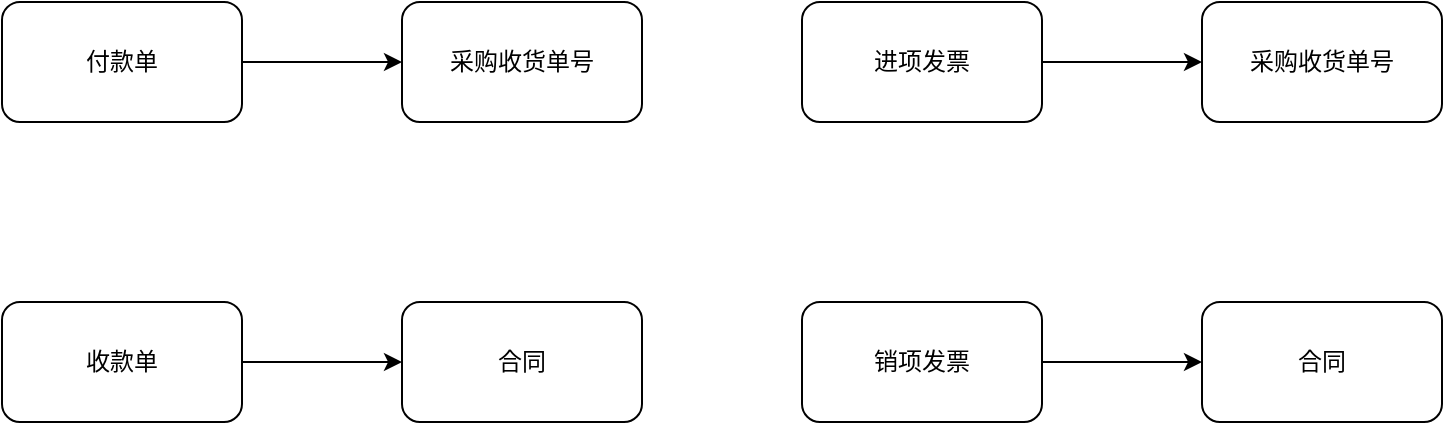 <mxfile version="25.0.3">
  <diagram name="第 1 页" id="7-77MFa2RMwS-Yd4qks4">
    <mxGraphModel dx="958" dy="605" grid="1" gridSize="10" guides="1" tooltips="1" connect="1" arrows="1" fold="1" page="1" pageScale="1" pageWidth="827" pageHeight="1169" math="0" shadow="0">
      <root>
        <mxCell id="0" />
        <mxCell id="1" parent="0" />
        <mxCell id="-OGAsonb4lDyLrUkaJ-_-2" value="" style="edgeStyle=orthogonalEdgeStyle;rounded=0;orthogonalLoop=1;jettySize=auto;html=1;" edge="1" parent="1" source="K7b-R0qTVXhImcIjJv-D-1" target="-OGAsonb4lDyLrUkaJ-_-1">
          <mxGeometry relative="1" as="geometry" />
        </mxCell>
        <mxCell id="K7b-R0qTVXhImcIjJv-D-1" value="付款单" style="rounded=1;whiteSpace=wrap;html=1;" parent="1" vertex="1">
          <mxGeometry x="70" y="240" width="120" height="60" as="geometry" />
        </mxCell>
        <mxCell id="-OGAsonb4lDyLrUkaJ-_-1" value="采购收货单号" style="whiteSpace=wrap;html=1;rounded=1;" vertex="1" parent="1">
          <mxGeometry x="270" y="240" width="120" height="60" as="geometry" />
        </mxCell>
        <mxCell id="-OGAsonb4lDyLrUkaJ-_-3" value="" style="edgeStyle=orthogonalEdgeStyle;rounded=0;orthogonalLoop=1;jettySize=auto;html=1;" edge="1" parent="1" source="-OGAsonb4lDyLrUkaJ-_-4" target="-OGAsonb4lDyLrUkaJ-_-5">
          <mxGeometry relative="1" as="geometry" />
        </mxCell>
        <mxCell id="-OGAsonb4lDyLrUkaJ-_-4" value="收款单" style="rounded=1;whiteSpace=wrap;html=1;" vertex="1" parent="1">
          <mxGeometry x="70" y="390" width="120" height="60" as="geometry" />
        </mxCell>
        <mxCell id="-OGAsonb4lDyLrUkaJ-_-5" value="合同" style="whiteSpace=wrap;html=1;rounded=1;" vertex="1" parent="1">
          <mxGeometry x="270" y="390" width="120" height="60" as="geometry" />
        </mxCell>
        <mxCell id="-OGAsonb4lDyLrUkaJ-_-12" value="" style="edgeStyle=orthogonalEdgeStyle;rounded=0;orthogonalLoop=1;jettySize=auto;html=1;" edge="1" parent="1" source="-OGAsonb4lDyLrUkaJ-_-13" target="-OGAsonb4lDyLrUkaJ-_-14">
          <mxGeometry relative="1" as="geometry" />
        </mxCell>
        <mxCell id="-OGAsonb4lDyLrUkaJ-_-13" value="进项发票" style="rounded=1;whiteSpace=wrap;html=1;" vertex="1" parent="1">
          <mxGeometry x="470" y="240" width="120" height="60" as="geometry" />
        </mxCell>
        <mxCell id="-OGAsonb4lDyLrUkaJ-_-14" value="采购收货单号" style="whiteSpace=wrap;html=1;rounded=1;" vertex="1" parent="1">
          <mxGeometry x="670" y="240" width="120" height="60" as="geometry" />
        </mxCell>
        <mxCell id="-OGAsonb4lDyLrUkaJ-_-15" value="" style="edgeStyle=orthogonalEdgeStyle;rounded=0;orthogonalLoop=1;jettySize=auto;html=1;" edge="1" parent="1" source="-OGAsonb4lDyLrUkaJ-_-16" target="-OGAsonb4lDyLrUkaJ-_-17">
          <mxGeometry relative="1" as="geometry" />
        </mxCell>
        <mxCell id="-OGAsonb4lDyLrUkaJ-_-16" value="销项发票" style="rounded=1;whiteSpace=wrap;html=1;" vertex="1" parent="1">
          <mxGeometry x="470" y="390" width="120" height="60" as="geometry" />
        </mxCell>
        <mxCell id="-OGAsonb4lDyLrUkaJ-_-17" value="合同" style="whiteSpace=wrap;html=1;rounded=1;" vertex="1" parent="1">
          <mxGeometry x="670" y="390" width="120" height="60" as="geometry" />
        </mxCell>
      </root>
    </mxGraphModel>
  </diagram>
</mxfile>
